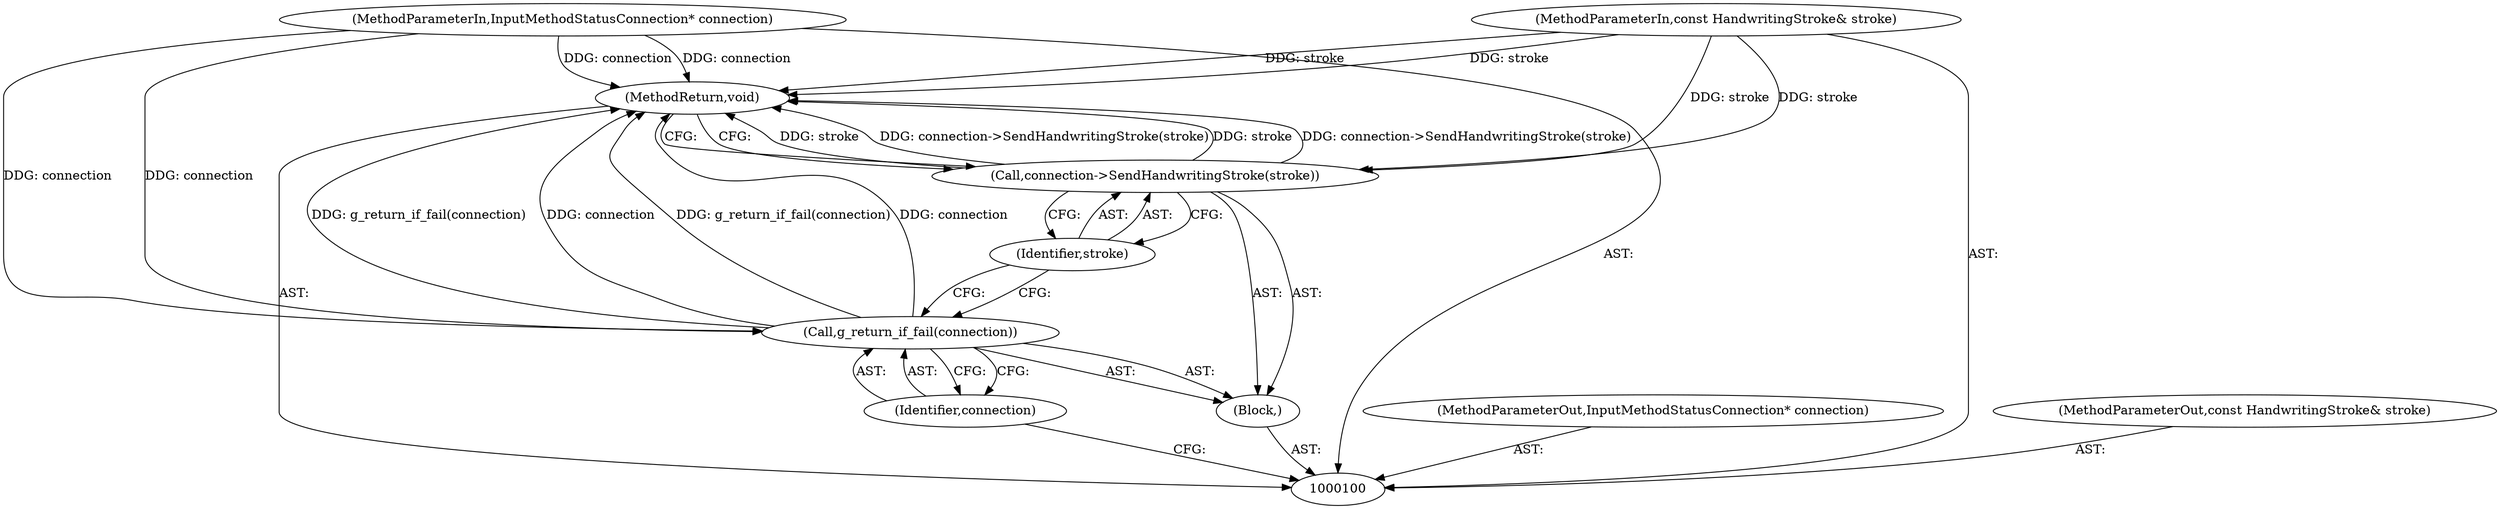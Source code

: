 digraph "1_Chrome_dc7b094a338c6c521f918f478e993f0f74bbea0d_49" {
"1000108" [label="(MethodReturn,void)"];
"1000101" [label="(MethodParameterIn,InputMethodStatusConnection* connection)"];
"1000121" [label="(MethodParameterOut,InputMethodStatusConnection* connection)"];
"1000102" [label="(MethodParameterIn,const HandwritingStroke& stroke)"];
"1000122" [label="(MethodParameterOut,const HandwritingStroke& stroke)"];
"1000103" [label="(Block,)"];
"1000105" [label="(Identifier,connection)"];
"1000104" [label="(Call,g_return_if_fail(connection))"];
"1000106" [label="(Call,connection->SendHandwritingStroke(stroke))"];
"1000107" [label="(Identifier,stroke)"];
"1000108" -> "1000100"  [label="AST: "];
"1000108" -> "1000106"  [label="CFG: "];
"1000106" -> "1000108"  [label="DDG: stroke"];
"1000106" -> "1000108"  [label="DDG: connection->SendHandwritingStroke(stroke)"];
"1000104" -> "1000108"  [label="DDG: g_return_if_fail(connection)"];
"1000104" -> "1000108"  [label="DDG: connection"];
"1000102" -> "1000108"  [label="DDG: stroke"];
"1000101" -> "1000108"  [label="DDG: connection"];
"1000101" -> "1000100"  [label="AST: "];
"1000101" -> "1000108"  [label="DDG: connection"];
"1000101" -> "1000104"  [label="DDG: connection"];
"1000121" -> "1000100"  [label="AST: "];
"1000102" -> "1000100"  [label="AST: "];
"1000102" -> "1000108"  [label="DDG: stroke"];
"1000102" -> "1000106"  [label="DDG: stroke"];
"1000122" -> "1000100"  [label="AST: "];
"1000103" -> "1000100"  [label="AST: "];
"1000104" -> "1000103"  [label="AST: "];
"1000106" -> "1000103"  [label="AST: "];
"1000105" -> "1000104"  [label="AST: "];
"1000105" -> "1000100"  [label="CFG: "];
"1000104" -> "1000105"  [label="CFG: "];
"1000104" -> "1000103"  [label="AST: "];
"1000104" -> "1000105"  [label="CFG: "];
"1000105" -> "1000104"  [label="AST: "];
"1000107" -> "1000104"  [label="CFG: "];
"1000104" -> "1000108"  [label="DDG: g_return_if_fail(connection)"];
"1000104" -> "1000108"  [label="DDG: connection"];
"1000101" -> "1000104"  [label="DDG: connection"];
"1000106" -> "1000103"  [label="AST: "];
"1000106" -> "1000107"  [label="CFG: "];
"1000107" -> "1000106"  [label="AST: "];
"1000108" -> "1000106"  [label="CFG: "];
"1000106" -> "1000108"  [label="DDG: stroke"];
"1000106" -> "1000108"  [label="DDG: connection->SendHandwritingStroke(stroke)"];
"1000102" -> "1000106"  [label="DDG: stroke"];
"1000107" -> "1000106"  [label="AST: "];
"1000107" -> "1000104"  [label="CFG: "];
"1000106" -> "1000107"  [label="CFG: "];
}
